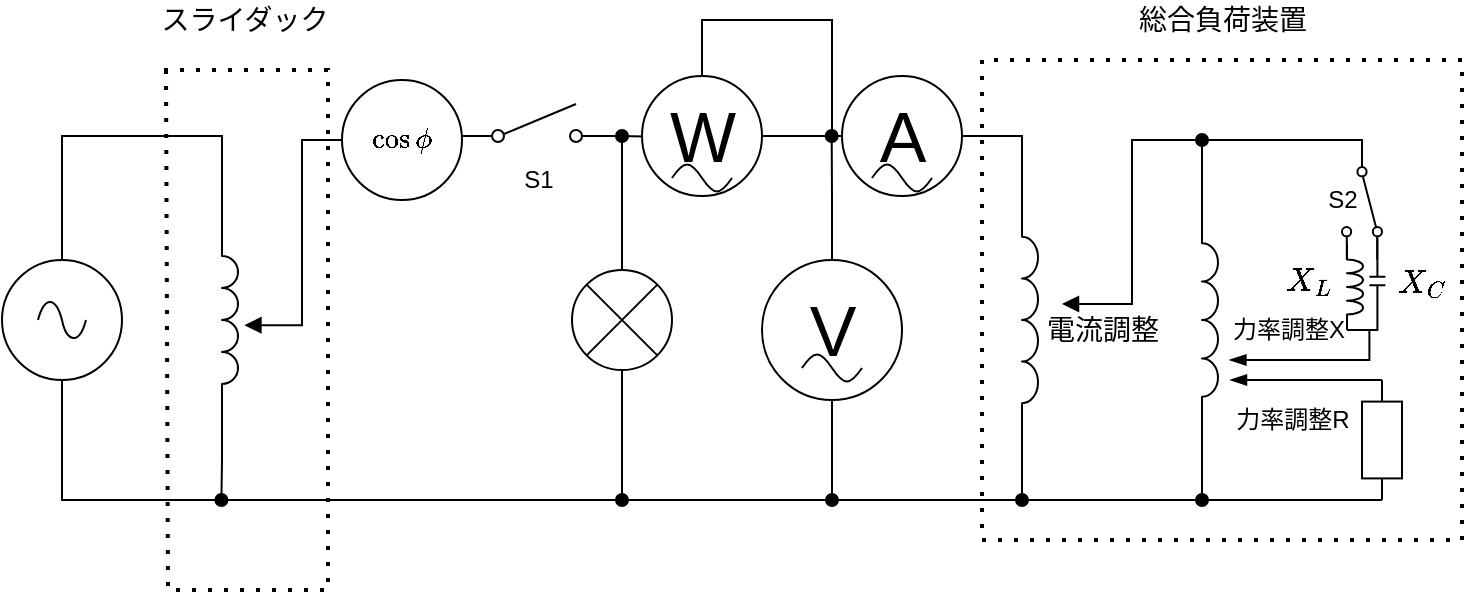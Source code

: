 <mxfile version="19.0.3" type="device"><diagram id="eqZAP3rzOMK2TRanFpcI" name="ページ1"><mxGraphModel dx="222" dy="129" grid="1" gridSize="10" guides="1" tooltips="1" connect="1" arrows="1" fold="1" page="1" pageScale="1" pageWidth="827" pageHeight="1169" math="1" shadow="0"><root><mxCell id="0"/><mxCell id="1" parent="0"/><mxCell id="EeEenA2dzXN0IOkOfJKl-1" value="" style="pointerEvents=1;verticalLabelPosition=bottom;shadow=0;dashed=0;align=center;html=1;verticalAlign=top;shape=mxgraph.electrical.signal_sources.source;aspect=fixed;points=[[0.5,0,0],[1,0.5,0],[0.5,1,0],[0,0.5,0]];elSignalType=ac;" parent="1" vertex="1"><mxGeometry x="50" y="240" width="60" height="60" as="geometry"/></mxCell><mxCell id="EeEenA2dzXN0IOkOfJKl-46" style="edgeStyle=orthogonalEdgeStyle;rounded=0;orthogonalLoop=1;jettySize=auto;html=1;exitX=1;exitY=0.8;exitDx=0;exitDy=0;startArrow=none;startFill=0;endArrow=oval;endFill=1;" parent="1" source="EeEenA2dzXN0IOkOfJKl-2" edge="1"><mxGeometry relative="1" as="geometry"><mxPoint x="360" y="177.943" as="targetPoint"/></mxGeometry></mxCell><mxCell id="EeEenA2dzXN0IOkOfJKl-2" value="" style="shape=mxgraph.electrical.electro-mechanical.singleSwitch;aspect=fixed;elSwitchState=off;" parent="1" vertex="1"><mxGeometry x="280" y="162" width="75" height="20" as="geometry"/></mxCell><mxCell id="EeEenA2dzXN0IOkOfJKl-21" style="edgeStyle=orthogonalEdgeStyle;rounded=0;orthogonalLoop=1;jettySize=auto;html=1;startArrow=none;startFill=0;endArrow=none;endFill=0;" parent="1" edge="1"><mxGeometry relative="1" as="geometry"><mxPoint x="360" y="360" as="targetPoint"/><mxPoint x="540" y="360" as="sourcePoint"/><Array as="points"><mxPoint x="540" y="360"/></Array></mxGeometry></mxCell><mxCell id="EeEenA2dzXN0IOkOfJKl-49" style="edgeStyle=orthogonalEdgeStyle;rounded=0;orthogonalLoop=1;jettySize=auto;html=1;exitX=1;exitY=1;exitDx=0;exitDy=0;exitPerimeter=0;startArrow=none;startFill=0;endArrow=oval;endFill=1;" parent="1" source="EeEenA2dzXN0IOkOfJKl-4" edge="1"><mxGeometry relative="1" as="geometry"><mxPoint x="560" y="360" as="targetPoint"/><Array as="points"><mxPoint x="560" y="350"/><mxPoint x="560" y="350"/></Array></mxGeometry></mxCell><mxCell id="EeEenA2dzXN0IOkOfJKl-4" value="" style="pointerEvents=1;verticalLabelPosition=bottom;shadow=0;dashed=0;align=center;html=1;verticalAlign=top;shape=mxgraph.electrical.inductors.inductor_3;direction=south;" parent="1" vertex="1"><mxGeometry x="560" y="205" width="8" height="130" as="geometry"/></mxCell><mxCell id="EeEenA2dzXN0IOkOfJKl-5" value="" style="endArrow=none;html=1;rounded=0;exitX=0.5;exitY=1;exitDx=0;exitDy=0;exitPerimeter=0;" parent="1" source="EeEenA2dzXN0IOkOfJKl-1" edge="1"><mxGeometry width="50" height="50" relative="1" as="geometry"><mxPoint x="390" y="280" as="sourcePoint"/><mxPoint x="360" y="360" as="targetPoint"/><Array as="points"><mxPoint x="80" y="360"/></Array></mxGeometry></mxCell><mxCell id="EeEenA2dzXN0IOkOfJKl-6" value="" style="endArrow=none;html=1;rounded=0;exitX=0.5;exitY=0;exitDx=0;exitDy=0;exitPerimeter=0;" parent="1" source="EeEenA2dzXN0IOkOfJKl-1" edge="1"><mxGeometry width="50" height="50" relative="1" as="geometry"><mxPoint x="390" y="280" as="sourcePoint"/><mxPoint x="160" y="220" as="targetPoint"/><Array as="points"><mxPoint x="80" y="178"/><mxPoint x="160" y="178"/></Array></mxGeometry></mxCell><mxCell id="EeEenA2dzXN0IOkOfJKl-10" style="edgeStyle=orthogonalEdgeStyle;rounded=0;orthogonalLoop=1;jettySize=auto;html=1;exitX=0;exitY=0.5;exitDx=0;exitDy=0;endArrow=block;endFill=1;entryX=0.526;entryY=-0.402;entryDx=0;entryDy=0;entryPerimeter=0;startArrow=none;startFill=0;" parent="1" source="EeEenA2dzXN0IOkOfJKl-7" target="EeEenA2dzXN0IOkOfJKl-8" edge="1"><mxGeometry relative="1" as="geometry"><mxPoint x="200" y="260" as="targetPoint"/><Array as="points"><mxPoint x="200" y="180"/><mxPoint x="200" y="273"/></Array></mxGeometry></mxCell><mxCell id="EeEenA2dzXN0IOkOfJKl-7" value="`\cos \phi`" style="ellipse;whiteSpace=wrap;html=1;aspect=fixed;" parent="1" vertex="1"><mxGeometry x="220" y="150" width="60" height="60" as="geometry"/></mxCell><mxCell id="EeEenA2dzXN0IOkOfJKl-51" style="edgeStyle=orthogonalEdgeStyle;rounded=0;orthogonalLoop=1;jettySize=auto;html=1;exitX=1;exitY=1;exitDx=0;exitDy=0;exitPerimeter=0;startArrow=none;startFill=0;endArrow=oval;endFill=1;" parent="1" source="EeEenA2dzXN0IOkOfJKl-8" edge="1"><mxGeometry relative="1" as="geometry"><mxPoint x="159.704" y="360" as="targetPoint"/></mxGeometry></mxCell><mxCell id="EeEenA2dzXN0IOkOfJKl-8" value="" style="pointerEvents=1;verticalLabelPosition=bottom;shadow=0;dashed=0;align=center;html=1;verticalAlign=top;shape=mxgraph.electrical.inductors.inductor_3;direction=south;" parent="1" vertex="1"><mxGeometry x="160" y="220" width="8" height="100" as="geometry"/></mxCell><mxCell id="EeEenA2dzXN0IOkOfJKl-44" style="edgeStyle=orthogonalEdgeStyle;rounded=0;orthogonalLoop=1;jettySize=auto;html=1;exitX=1;exitY=0.8;exitDx=0;exitDy=0;startArrow=none;startFill=0;endArrow=oval;endFill=1;" parent="1" edge="1"><mxGeometry relative="1" as="geometry"><mxPoint x="360" y="360" as="targetPoint"/><mxPoint x="354.0" y="360" as="sourcePoint"/></mxGeometry></mxCell><mxCell id="EeEenA2dzXN0IOkOfJKl-16" style="edgeStyle=orthogonalEdgeStyle;rounded=0;orthogonalLoop=1;jettySize=auto;html=1;exitX=0.5;exitY=1;exitDx=0;exitDy=0;exitPerimeter=0;startArrow=none;startFill=0;endArrow=none;endFill=0;" parent="1" source="EeEenA2dzXN0IOkOfJKl-13" edge="1"><mxGeometry relative="1" as="geometry"><mxPoint x="360" y="360" as="targetPoint"/><Array as="points"><mxPoint x="360" y="360"/></Array></mxGeometry></mxCell><mxCell id="EeEenA2dzXN0IOkOfJKl-13" value="" style="verticalLabelPosition=bottom;shadow=0;dashed=0;align=center;html=1;verticalAlign=top;shape=mxgraph.electrical.abstract.multiplier;" parent="1" vertex="1"><mxGeometry x="335" y="245" width="50" height="50" as="geometry"/></mxCell><mxCell id="EeEenA2dzXN0IOkOfJKl-14" value="" style="endArrow=none;html=1;rounded=0;exitX=0.5;exitY=0;exitDx=0;exitDy=0;exitPerimeter=0;" parent="1" source="EeEenA2dzXN0IOkOfJKl-13" edge="1"><mxGeometry width="50" height="50" relative="1" as="geometry"><mxPoint x="360" y="240" as="sourcePoint"/><mxPoint x="360" y="178" as="targetPoint"/><Array as="points"><mxPoint x="360" y="178"/></Array></mxGeometry></mxCell><mxCell id="EeEenA2dzXN0IOkOfJKl-19" style="edgeStyle=orthogonalEdgeStyle;rounded=0;orthogonalLoop=1;jettySize=auto;html=1;exitX=0;exitY=0.5;exitDx=0;exitDy=0;startArrow=none;startFill=0;endArrow=none;endFill=0;" parent="1" edge="1"><mxGeometry relative="1" as="geometry"><mxPoint x="360" y="178" as="targetPoint"/><mxPoint x="400.0" y="178" as="sourcePoint"/></mxGeometry></mxCell><mxCell id="EeEenA2dzXN0IOkOfJKl-20" style="edgeStyle=orthogonalEdgeStyle;rounded=0;orthogonalLoop=1;jettySize=auto;html=1;exitX=1;exitY=0.5;exitDx=0;exitDy=0;entryX=0;entryY=1;entryDx=0;entryDy=0;entryPerimeter=0;startArrow=none;startFill=0;endArrow=none;endFill=0;" parent="1" source="EeEenA2dzXN0IOkOfJKl-26" target="EeEenA2dzXN0IOkOfJKl-4" edge="1"><mxGeometry relative="1" as="geometry"><mxPoint x="460.0" y="178" as="sourcePoint"/></mxGeometry></mxCell><mxCell id="EeEenA2dzXN0IOkOfJKl-25" style="edgeStyle=orthogonalEdgeStyle;rounded=0;orthogonalLoop=1;jettySize=auto;html=1;startArrow=none;startFill=0;endArrow=oval;endFill=1;" parent="1" source="EeEenA2dzXN0IOkOfJKl-22" edge="1"><mxGeometry relative="1" as="geometry"><mxPoint x="465" y="360" as="targetPoint"/><Array as="points"><mxPoint x="465" y="360"/></Array></mxGeometry></mxCell><mxCell id="EeEenA2dzXN0IOkOfJKl-43" style="edgeStyle=orthogonalEdgeStyle;rounded=0;orthogonalLoop=1;jettySize=auto;html=1;exitX=0.5;exitY=0;exitDx=0;exitDy=0;startArrow=none;startFill=0;endArrow=oval;endFill=1;" parent="1" source="EeEenA2dzXN0IOkOfJKl-22" edge="1"><mxGeometry relative="1" as="geometry"><mxPoint x="464.846" y="178" as="targetPoint"/></mxGeometry></mxCell><mxCell id="EeEenA2dzXN0IOkOfJKl-22" value="V" style="verticalLabelPosition=middle;shadow=0;dashed=0;align=center;html=1;verticalAlign=middle;strokeWidth=1;shape=ellipse;aspect=fixed;fontSize=35;" parent="1" vertex="1"><mxGeometry x="430" y="240" width="70" height="70" as="geometry"/></mxCell><mxCell id="EeEenA2dzXN0IOkOfJKl-26" value="W" style="verticalLabelPosition=middle;shadow=0;dashed=0;align=center;html=1;verticalAlign=middle;strokeWidth=1;shape=ellipse;aspect=fixed;fontSize=35;labelPosition=center;" parent="1" vertex="1"><mxGeometry x="370" y="148" width="60" height="60" as="geometry"/></mxCell><mxCell id="EeEenA2dzXN0IOkOfJKl-28" style="edgeStyle=orthogonalEdgeStyle;rounded=0;orthogonalLoop=1;jettySize=auto;html=1;exitX=0;exitY=1;exitDx=0;exitDy=0;exitPerimeter=0;startArrow=block;startFill=1;endArrow=none;endFill=0;" parent="1" edge="1"><mxGeometry relative="1" as="geometry"><mxPoint x="650" y="182" as="targetPoint"/><mxPoint x="580" y="262" as="sourcePoint"/><Array as="points"><mxPoint x="615" y="262"/><mxPoint x="615" y="180"/><mxPoint x="650" y="180"/></Array></mxGeometry></mxCell><mxCell id="EeEenA2dzXN0IOkOfJKl-29" style="edgeStyle=orthogonalEdgeStyle;rounded=0;orthogonalLoop=1;jettySize=auto;html=1;startArrow=none;startFill=0;endArrow=none;endFill=0;" parent="1" edge="1"><mxGeometry relative="1" as="geometry"><mxPoint x="530" y="360" as="targetPoint"/><mxPoint x="620" y="360" as="sourcePoint"/><Array as="points"><mxPoint x="620" y="360"/></Array></mxGeometry></mxCell><mxCell id="EeEenA2dzXN0IOkOfJKl-47" style="edgeStyle=orthogonalEdgeStyle;rounded=0;orthogonalLoop=1;jettySize=auto;html=1;exitX=0;exitY=1;exitDx=0;exitDy=0;exitPerimeter=0;startArrow=none;startFill=0;endArrow=oval;endFill=1;" parent="1" source="EeEenA2dzXN0IOkOfJKl-27" edge="1"><mxGeometry relative="1" as="geometry"><mxPoint x="650" y="180" as="targetPoint"/><Array as="points"><mxPoint x="650" y="180"/></Array></mxGeometry></mxCell><mxCell id="EeEenA2dzXN0IOkOfJKl-48" style="edgeStyle=orthogonalEdgeStyle;rounded=0;orthogonalLoop=1;jettySize=auto;html=1;exitX=1;exitY=1;exitDx=0;exitDy=0;exitPerimeter=0;startArrow=none;startFill=0;endArrow=oval;endFill=1;" parent="1" source="EeEenA2dzXN0IOkOfJKl-27" edge="1"><mxGeometry relative="1" as="geometry"><mxPoint x="650" y="360" as="targetPoint"/><Array as="points"><mxPoint x="650" y="360"/></Array></mxGeometry></mxCell><mxCell id="EeEenA2dzXN0IOkOfJKl-27" value="" style="pointerEvents=1;verticalLabelPosition=bottom;shadow=0;dashed=0;align=center;html=1;verticalAlign=top;shape=mxgraph.electrical.inductors.inductor_3;direction=south;" parent="1" vertex="1"><mxGeometry x="650" y="210" width="8" height="120" as="geometry"/></mxCell><mxCell id="EeEenA2dzXN0IOkOfJKl-60" style="edgeStyle=orthogonalEdgeStyle;rounded=0;orthogonalLoop=1;jettySize=auto;html=1;exitX=1;exitY=1;exitDx=0;exitDy=0;exitPerimeter=0;entryX=1;entryY=0.5;entryDx=0;entryDy=0;entryPerimeter=0;fontSize=12;startArrow=none;startFill=0;endArrow=none;endFill=0;" parent="1" source="EeEenA2dzXN0IOkOfJKl-30" target="EeEenA2dzXN0IOkOfJKl-37" edge="1"><mxGeometry relative="1" as="geometry"/></mxCell><mxCell id="EeEenA2dzXN0IOkOfJKl-30" value="" style="pointerEvents=1;verticalLabelPosition=bottom;shadow=0;dashed=0;align=center;html=1;verticalAlign=top;shape=mxgraph.electrical.inductors.inductor_3;direction=south;" parent="1" vertex="1"><mxGeometry x="722.5" y="232" width="8" height="43" as="geometry"/></mxCell><mxCell id="EeEenA2dzXN0IOkOfJKl-50" style="edgeStyle=orthogonalEdgeStyle;rounded=0;orthogonalLoop=1;jettySize=auto;html=1;exitX=1;exitY=0.5;exitDx=0;exitDy=0;exitPerimeter=0;startArrow=none;startFill=0;endArrow=none;endFill=0;" parent="1" source="EeEenA2dzXN0IOkOfJKl-31" edge="1"><mxGeometry relative="1" as="geometry"><mxPoint x="620" y="360.014" as="targetPoint"/><Array as="points"><mxPoint x="690" y="360"/><mxPoint x="690" y="360"/></Array></mxGeometry></mxCell><mxCell id="EeEenA2dzXN0IOkOfJKl-61" style="edgeStyle=orthogonalEdgeStyle;rounded=0;orthogonalLoop=1;jettySize=auto;html=1;fontSize=12;startArrow=blockThin;startFill=1;endArrow=none;endFill=0;entryX=0;entryY=0.5;entryDx=0;entryDy=0;entryPerimeter=0;" parent="1" target="EeEenA2dzXN0IOkOfJKl-31" edge="1"><mxGeometry relative="1" as="geometry"><mxPoint x="664" y="300" as="sourcePoint"/><Array as="points"><mxPoint x="705" y="300"/></Array></mxGeometry></mxCell><mxCell id="EeEenA2dzXN0IOkOfJKl-31" value="" style="pointerEvents=1;verticalLabelPosition=bottom;shadow=0;dashed=0;align=center;html=1;verticalAlign=top;shape=mxgraph.electrical.resistors.resistor_1;direction=south;" parent="1" vertex="1"><mxGeometry x="730" y="300" width="20" height="60" as="geometry"/></mxCell><mxCell id="EeEenA2dzXN0IOkOfJKl-36" style="edgeStyle=orthogonalEdgeStyle;rounded=0;orthogonalLoop=1;jettySize=auto;html=1;exitX=0;exitY=0.5;exitDx=0;exitDy=0;startArrow=none;startFill=0;endArrow=none;endFill=0;" parent="1" source="EeEenA2dzXN0IOkOfJKl-35" edge="1"><mxGeometry relative="1" as="geometry"><mxPoint x="650" y="180" as="targetPoint"/><Array as="points"><mxPoint x="700" y="180"/><mxPoint x="620" y="180"/></Array></mxGeometry></mxCell><mxCell id="EeEenA2dzXN0IOkOfJKl-35" value="" style="shape=mxgraph.electrical.electro-mechanical.twoWaySwitch;aspect=fixed;elSwitchState=2;direction=south;" parent="1" vertex="1"><mxGeometry x="720" y="182" width="20" height="57.71" as="geometry"/></mxCell><mxCell id="EeEenA2dzXN0IOkOfJKl-37" value="" style="pointerEvents=1;verticalLabelPosition=bottom;shadow=0;dashed=0;align=center;html=1;verticalAlign=top;shape=mxgraph.electrical.capacitors.capacitor_1;direction=south;" parent="1" vertex="1"><mxGeometry x="733.7" y="229" width="8" height="43" as="geometry"/></mxCell><mxCell id="EeEenA2dzXN0IOkOfJKl-40" value="" style="endArrow=none;html=1;rounded=0;endFill=0;startArrow=blockThin;startFill=1;" parent="1" edge="1"><mxGeometry width="50" height="50" relative="1" as="geometry"><mxPoint x="663.7" y="290" as="sourcePoint"/><mxPoint x="733.7" y="275" as="targetPoint"/><Array as="points"><mxPoint x="733.7" y="290"/></Array></mxGeometry></mxCell><mxCell id="EeEenA2dzXN0IOkOfJKl-41" value="" style="endArrow=none;html=1;rounded=0;exitX=0.5;exitY=0;exitDx=0;exitDy=0;" parent="1" source="EeEenA2dzXN0IOkOfJKl-26" edge="1"><mxGeometry width="50" height="50" relative="1" as="geometry"><mxPoint x="390" y="210" as="sourcePoint"/><mxPoint x="465" y="179" as="targetPoint"/><Array as="points"><mxPoint x="400" y="120"/><mxPoint x="465" y="120"/></Array></mxGeometry></mxCell><mxCell id="EeEenA2dzXN0IOkOfJKl-42" value="A" style="verticalLabelPosition=middle;shadow=0;dashed=0;align=center;html=1;verticalAlign=middle;strokeWidth=1;shape=ellipse;aspect=fixed;fontSize=35;" parent="1" vertex="1"><mxGeometry x="470" y="148" width="60" height="60" as="geometry"/></mxCell><mxCell id="EeEenA2dzXN0IOkOfJKl-52" value="電流調整" style="text;html=1;align=center;verticalAlign=middle;resizable=0;points=[];autosize=1;strokeColor=none;fillColor=none;fontSize=14;" parent="1" vertex="1"><mxGeometry x="565" y="265" width="70" height="20" as="geometry"/></mxCell><mxCell id="EeEenA2dzXN0IOkOfJKl-53" value="力率調整X" style="text;html=1;align=center;verticalAlign=middle;resizable=0;points=[];autosize=1;strokeColor=none;fillColor=none;fontSize=12;" parent="1" vertex="1"><mxGeometry x="658" y="265" width="70" height="20" as="geometry"/></mxCell><mxCell id="EeEenA2dzXN0IOkOfJKl-54" value="力率調整R" style="text;html=1;align=center;verticalAlign=middle;resizable=0;points=[];autosize=1;strokeColor=none;fillColor=none;fontSize=12;" parent="1" vertex="1"><mxGeometry x="660" y="310" width="70" height="20" as="geometry"/></mxCell><mxCell id="EeEenA2dzXN0IOkOfJKl-55" value="S2" style="text;html=1;align=center;verticalAlign=middle;resizable=0;points=[];autosize=1;strokeColor=none;fillColor=none;fontSize=12;" parent="1" vertex="1"><mxGeometry x="705" y="200" width="30" height="20" as="geometry"/></mxCell><mxCell id="EeEenA2dzXN0IOkOfJKl-56" value="S1" style="text;html=1;align=center;verticalAlign=middle;resizable=0;points=[];autosize=1;strokeColor=none;fillColor=none;fontSize=12;" parent="1" vertex="1"><mxGeometry x="302.5" y="190" width="30" height="20" as="geometry"/></mxCell><mxCell id="EeEenA2dzXN0IOkOfJKl-57" value="" style="endArrow=none;dashed=1;html=1;dashPattern=1 3;strokeWidth=2;rounded=0;fontSize=12;" parent="1" edge="1"><mxGeometry width="50" height="50" relative="1" as="geometry"><mxPoint x="132" y="145" as="sourcePoint"/><mxPoint x="130" y="145" as="targetPoint"/><Array as="points"><mxPoint x="133" y="405"/><mxPoint x="213" y="405"/><mxPoint x="213" y="145"/></Array></mxGeometry></mxCell><mxCell id="EeEenA2dzXN0IOkOfJKl-58" value="スライダック" style="text;html=1;align=center;verticalAlign=middle;resizable=0;points=[];autosize=1;strokeColor=none;fillColor=none;fontSize=14;" parent="1" vertex="1"><mxGeometry x="121" y="110" width="100" height="20" as="geometry"/></mxCell><mxCell id="EeEenA2dzXN0IOkOfJKl-62" value="" style="endArrow=none;dashed=1;html=1;dashPattern=1 3;strokeWidth=2;rounded=0;fontSize=12;" parent="1" edge="1"><mxGeometry width="50" height="50" relative="1" as="geometry"><mxPoint x="780" y="380" as="sourcePoint"/><mxPoint x="780" y="380" as="targetPoint"/><Array as="points"><mxPoint x="780" y="140"/><mxPoint x="540" y="140"/><mxPoint x="540" y="380"/></Array></mxGeometry></mxCell><mxCell id="EeEenA2dzXN0IOkOfJKl-63" value="総合負荷装置" style="text;html=1;align=center;verticalAlign=middle;resizable=0;points=[];autosize=1;strokeColor=none;fillColor=none;fontSize=14;" parent="1" vertex="1"><mxGeometry x="610" y="110" width="100" height="20" as="geometry"/></mxCell><mxCell id="EeEenA2dzXN0IOkOfJKl-64" value="`X_L`" style="text;html=1;align=center;verticalAlign=middle;resizable=0;points=[];autosize=1;strokeColor=none;fillColor=none;fontSize=14;" parent="1" vertex="1"><mxGeometry x="678" y="239.71" width="50" height="20" as="geometry"/></mxCell><mxCell id="EeEenA2dzXN0IOkOfJKl-67" value="`X_C`" style="text;html=1;align=center;verticalAlign=middle;resizable=0;points=[];autosize=1;strokeColor=none;fillColor=none;fontSize=14;" parent="1" vertex="1"><mxGeometry x="735" y="240.5" width="50" height="20" as="geometry"/></mxCell><mxCell id="O4uj5a2HglYZXIfAA4f3-1" value="" style="pointerEvents=1;verticalLabelPosition=bottom;shadow=0;dashed=0;align=center;html=1;verticalAlign=top;shape=mxgraph.electrical.waveforms.sine_wave;fontSize=35;" vertex="1" parent="1"><mxGeometry x="385" y="190" width="30" height="18" as="geometry"/></mxCell><mxCell id="O4uj5a2HglYZXIfAA4f3-3" value="" style="pointerEvents=1;verticalLabelPosition=bottom;shadow=0;dashed=0;align=center;html=1;verticalAlign=top;shape=mxgraph.electrical.waveforms.sine_wave;fontSize=35;" vertex="1" parent="1"><mxGeometry x="485" y="190" width="30" height="18" as="geometry"/></mxCell><mxCell id="O4uj5a2HglYZXIfAA4f3-4" value="" style="pointerEvents=1;verticalLabelPosition=bottom;shadow=0;dashed=0;align=center;html=1;verticalAlign=top;shape=mxgraph.electrical.waveforms.sine_wave;fontSize=35;" vertex="1" parent="1"><mxGeometry x="450" y="285" width="30" height="18" as="geometry"/></mxCell></root></mxGraphModel></diagram></mxfile>